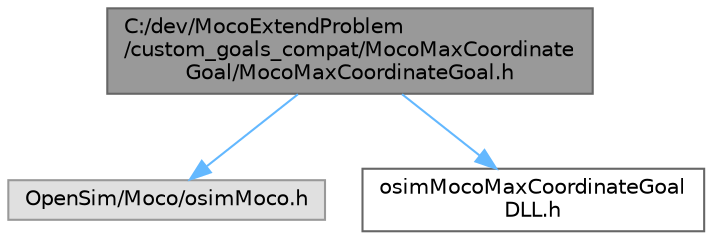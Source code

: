 digraph "C:/dev/MocoExtendProblem/custom_goals_compat/MocoMaxCoordinateGoal/MocoMaxCoordinateGoal.h"
{
 // LATEX_PDF_SIZE
  bgcolor="transparent";
  edge [fontname=Helvetica,fontsize=10,labelfontname=Helvetica,labelfontsize=10];
  node [fontname=Helvetica,fontsize=10,shape=box,height=0.2,width=0.4];
  Node1 [id="Node000001",label="C:/dev/MocoExtendProblem\l/custom_goals_compat/MocoMaxCoordinate\lGoal/MocoMaxCoordinateGoal.h",height=0.2,width=0.4,color="gray40", fillcolor="grey60", style="filled", fontcolor="black",tooltip=" "];
  Node1 -> Node2 [id="edge1_Node000001_Node000002",color="steelblue1",style="solid",tooltip=" "];
  Node2 [id="Node000002",label="OpenSim/Moco/osimMoco.h",height=0.2,width=0.4,color="grey60", fillcolor="#E0E0E0", style="filled",tooltip=" "];
  Node1 -> Node3 [id="edge2_Node000001_Node000003",color="steelblue1",style="solid",tooltip=" "];
  Node3 [id="Node000003",label="osimMocoMaxCoordinateGoal\lDLL.h",height=0.2,width=0.4,color="grey40", fillcolor="white", style="filled",URL="$compat_2_moco_max_coordinate_goal_2osim_moco_max_coordinate_goal_d_l_l_8h.html",tooltip=" "];
}
